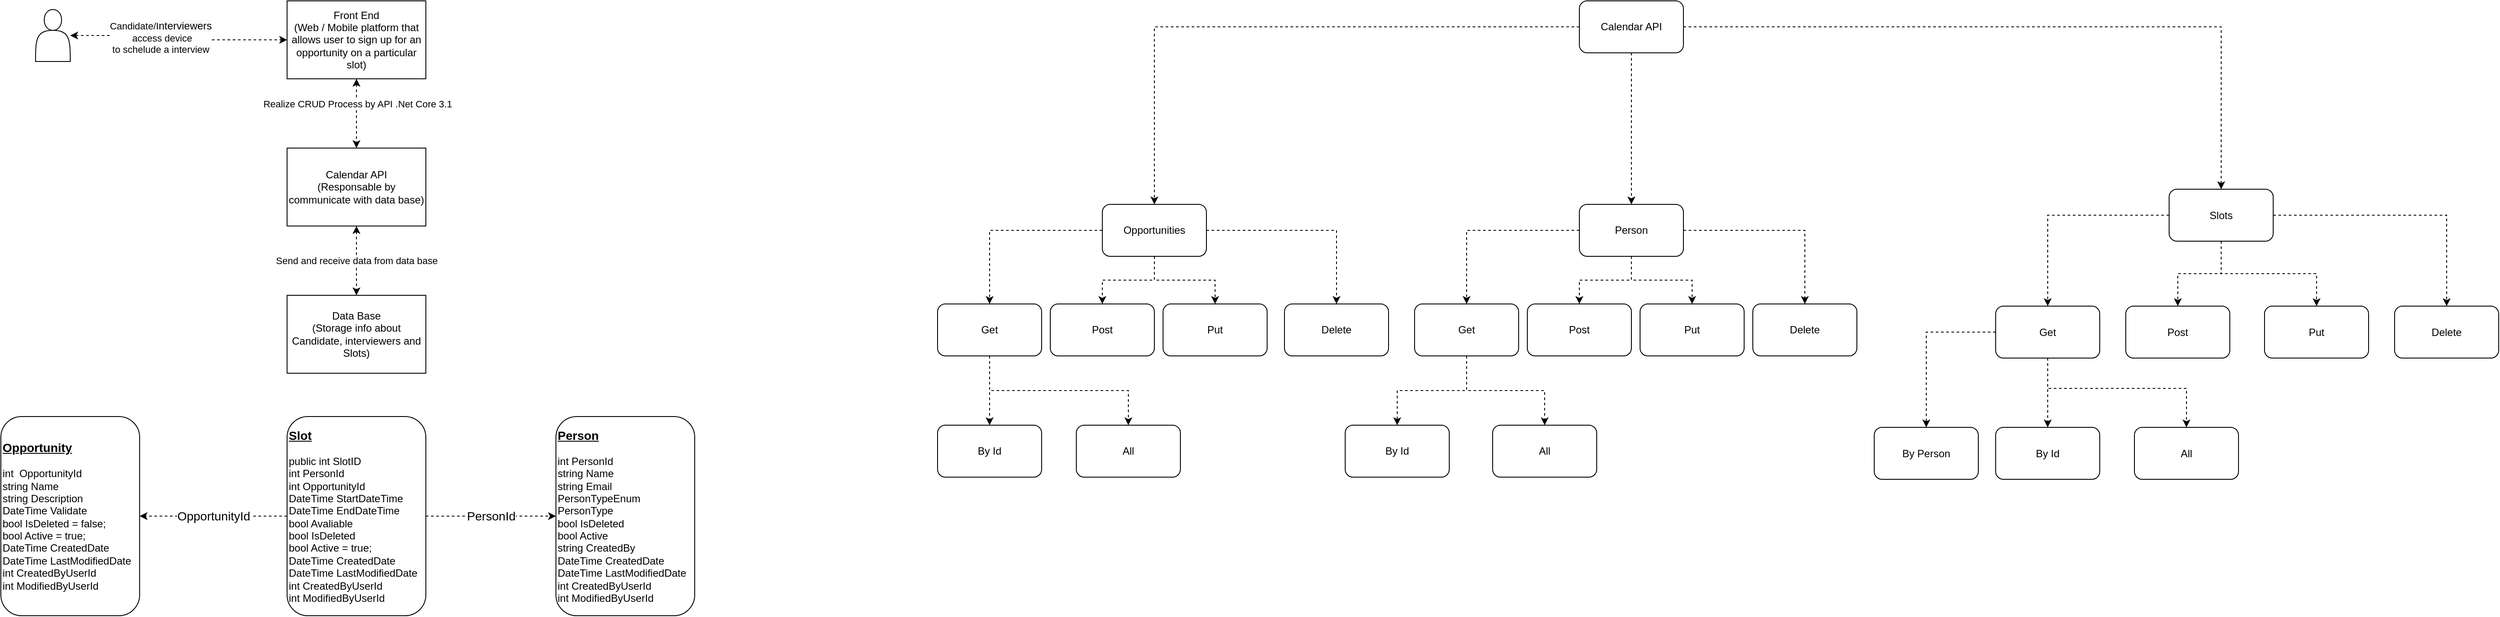 <mxfile version="16.0.0" type="device"><diagram name="Page-1" id="5f0bae14-7c28-e335-631c-24af17079c00"><mxGraphModel dx="2076" dy="1078" grid="1" gridSize="10" guides="1" tooltips="1" connect="1" arrows="1" fold="1" page="1" pageScale="1" pageWidth="1100" pageHeight="850" background="none" math="0" shadow="0"><root><mxCell id="0"/><mxCell id="1" parent="0"/><mxCell id="29pWz_uObcaAiHI5dBq--3" value="" style="edgeStyle=orthogonalEdgeStyle;rounded=0;orthogonalLoop=1;jettySize=auto;html=1;dashed=1;startArrow=classic;startFill=1;" edge="1" parent="1" source="29pWz_uObcaAiHI5dBq--1" target="29pWz_uObcaAiHI5dBq--2"><mxGeometry relative="1" as="geometry"/></mxCell><mxCell id="29pWz_uObcaAiHI5dBq--4" value="Candidate/I&lt;span style=&quot;font-size: 12px ; background-color: rgb(248 , 249 , 250)&quot;&gt;nterviewers&lt;/span&gt;&lt;br&gt;&amp;nbsp;access device&lt;br&gt;to schelude a interview" style="edgeLabel;html=1;align=center;verticalAlign=middle;resizable=0;points=[];" vertex="1" connectable="0" parent="29pWz_uObcaAiHI5dBq--3"><mxGeometry x="-0.183" y="-2" relative="1" as="geometry"><mxPoint as="offset"/></mxGeometry></mxCell><mxCell id="29pWz_uObcaAiHI5dBq--1" value="" style="shape=actor;whiteSpace=wrap;html=1;" vertex="1" parent="1"><mxGeometry x="90" y="140" width="40" height="60" as="geometry"/></mxCell><mxCell id="29pWz_uObcaAiHI5dBq--6" value="" style="edgeStyle=orthogonalEdgeStyle;rounded=0;orthogonalLoop=1;jettySize=auto;html=1;dashed=1;startArrow=classic;startFill=1;" edge="1" parent="1" source="29pWz_uObcaAiHI5dBq--2" target="29pWz_uObcaAiHI5dBq--5"><mxGeometry relative="1" as="geometry"/></mxCell><mxCell id="29pWz_uObcaAiHI5dBq--7" value="Realize CRUD Process by API .Net Core 3.1" style="edgeLabel;html=1;align=center;verticalAlign=middle;resizable=0;points=[];" vertex="1" connectable="0" parent="29pWz_uObcaAiHI5dBq--6"><mxGeometry x="-0.275" y="1" relative="1" as="geometry"><mxPoint as="offset"/></mxGeometry></mxCell><mxCell id="29pWz_uObcaAiHI5dBq--2" value="Front End&lt;br&gt;(Web / Mobile platform that allows user to sign up for an opportunity on a particular slot)" style="whiteSpace=wrap;html=1;" vertex="1" parent="1"><mxGeometry x="380" y="130" width="160" height="90" as="geometry"/></mxCell><mxCell id="29pWz_uObcaAiHI5dBq--9" value="Send and receive data from data base" style="edgeStyle=orthogonalEdgeStyle;rounded=0;orthogonalLoop=1;jettySize=auto;html=1;dashed=1;startArrow=classic;startFill=1;" edge="1" parent="1" source="29pWz_uObcaAiHI5dBq--5" target="29pWz_uObcaAiHI5dBq--8"><mxGeometry relative="1" as="geometry"/></mxCell><mxCell id="29pWz_uObcaAiHI5dBq--5" value="Calendar API&lt;br&gt;(Responsable by communicate with data base)" style="whiteSpace=wrap;html=1;" vertex="1" parent="1"><mxGeometry x="380" y="300" width="160" height="90" as="geometry"/></mxCell><mxCell id="29pWz_uObcaAiHI5dBq--8" value="Data Base&lt;br&gt;(Storage info about Candidate,&amp;nbsp;interviewers and Slots)" style="whiteSpace=wrap;html=1;" vertex="1" parent="1"><mxGeometry x="380" y="470" width="160" height="90" as="geometry"/></mxCell><mxCell id="29pWz_uObcaAiHI5dBq--89" value="&lt;div&gt;&lt;b&gt;&lt;font style=&quot;font-size: 14px&quot;&gt;&lt;u&gt;Opportunity&lt;/u&gt;&lt;/font&gt;&lt;/b&gt;&lt;/div&gt;&lt;div&gt;&lt;br&gt;&lt;/div&gt;&lt;div&gt;int&amp;nbsp; OpportunityId&amp;nbsp;&lt;/div&gt;&lt;div&gt;string Name&lt;/div&gt;&lt;div&gt;string Description&lt;/div&gt;&lt;div&gt;DateTime Validate&lt;/div&gt;&lt;div&gt;bool IsDeleted = false;&lt;/div&gt;&lt;div&gt;bool Active = true;&lt;/div&gt;&lt;div&gt;DateTime CreatedDate&lt;/div&gt;&lt;div&gt;DateTime LastModifiedDate&lt;/div&gt;&lt;div&gt;int CreatedByUserId&lt;/div&gt;&lt;div&gt;int ModifiedByUserId&lt;/div&gt;" style="rounded=1;whiteSpace=wrap;html=1;align=left;" vertex="1" parent="1"><mxGeometry x="50" y="610" width="160" height="230" as="geometry"/></mxCell><mxCell id="29pWz_uObcaAiHI5dBq--96" value="OpportunityId" style="edgeStyle=orthogonalEdgeStyle;rounded=0;orthogonalLoop=1;jettySize=auto;html=1;dashed=1;fontSize=14;startArrow=none;startFill=0;" edge="1" parent="1" source="29pWz_uObcaAiHI5dBq--90" target="29pWz_uObcaAiHI5dBq--89"><mxGeometry relative="1" as="geometry"/></mxCell><mxCell id="29pWz_uObcaAiHI5dBq--97" value="PersonId" style="edgeStyle=orthogonalEdgeStyle;rounded=0;orthogonalLoop=1;jettySize=auto;html=1;dashed=1;fontSize=14;startArrow=none;startFill=0;" edge="1" parent="1" source="29pWz_uObcaAiHI5dBq--90" target="29pWz_uObcaAiHI5dBq--91"><mxGeometry relative="1" as="geometry"/></mxCell><mxCell id="29pWz_uObcaAiHI5dBq--90" value="&lt;div&gt;&lt;b&gt;&lt;font style=&quot;font-size: 14px&quot;&gt;&lt;u&gt;Slot&lt;/u&gt;&lt;/font&gt;&lt;/b&gt;&lt;/div&gt;&lt;div&gt;&lt;br&gt;&lt;/div&gt;&lt;div&gt;&lt;div&gt;public int SlotID&lt;/div&gt;&lt;div&gt;int PersonId&lt;/div&gt;&lt;div&gt;int OpportunityId&lt;/div&gt;&lt;div&gt;DateTime StartDateTime&lt;/div&gt;&lt;div&gt;DateTime EndDateTime&lt;/div&gt;&lt;div&gt;bool Avaliable&lt;/div&gt;&lt;div&gt;bool IsDeleted&lt;/div&gt;&lt;div&gt;bool Active = true;&lt;/div&gt;&lt;div&gt;DateTime CreatedDate&lt;/div&gt;&lt;div&gt;DateTime LastModifiedDate&lt;/div&gt;&lt;div&gt;int CreatedByUserId&lt;/div&gt;&lt;div&gt;int ModifiedByUserId&lt;/div&gt;&lt;/div&gt;" style="rounded=1;whiteSpace=wrap;html=1;align=left;" vertex="1" parent="1"><mxGeometry x="380" y="610" width="160" height="230" as="geometry"/></mxCell><mxCell id="29pWz_uObcaAiHI5dBq--91" value="&lt;div&gt;&lt;b&gt;&lt;font style=&quot;font-size: 14px&quot;&gt;&lt;u&gt;Person&lt;/u&gt;&lt;/font&gt;&lt;/b&gt;&lt;/div&gt;&lt;div&gt;&lt;br&gt;&lt;/div&gt;&lt;div&gt;&lt;div&gt;int PersonId&lt;/div&gt;&lt;div&gt;string Name&amp;nbsp; &amp;nbsp;&lt;/div&gt;&lt;div&gt;string Email&amp;nbsp;&amp;nbsp;&lt;/div&gt;&lt;div&gt;PersonTypeEnum PersonType&lt;/div&gt;&lt;div&gt;bool IsDeleted&lt;/div&gt;&lt;div&gt;bool Active&amp;nbsp; &amp;nbsp;&lt;/div&gt;&lt;div&gt;string CreatedBy&lt;/div&gt;&lt;div&gt;DateTime CreatedDate&lt;/div&gt;&lt;div&gt;DateTime LastModifiedDate&lt;/div&gt;&lt;div&gt;int CreatedByUserId&lt;/div&gt;&lt;div&gt;int ModifiedByUserId&lt;/div&gt;&lt;/div&gt;" style="rounded=1;whiteSpace=wrap;html=1;align=left;" vertex="1" parent="1"><mxGeometry x="690" y="610" width="160" height="230" as="geometry"/></mxCell><mxCell id="29pWz_uObcaAiHI5dBq--19" value="Calendar API" style="rounded=1;whiteSpace=wrap;html=1;" vertex="1" parent="1"><mxGeometry x="1870" y="130" width="120" height="60" as="geometry"/></mxCell><mxCell id="29pWz_uObcaAiHI5dBq--22" value="Opportunities" style="whiteSpace=wrap;html=1;rounded=1;" vertex="1" parent="1"><mxGeometry x="1320" y="365" width="120" height="60" as="geometry"/></mxCell><mxCell id="29pWz_uObcaAiHI5dBq--23" value="" style="edgeStyle=orthogonalEdgeStyle;rounded=0;orthogonalLoop=1;jettySize=auto;html=1;dashed=1;startArrow=none;startFill=0;" edge="1" parent="1" source="29pWz_uObcaAiHI5dBq--19" target="29pWz_uObcaAiHI5dBq--22"><mxGeometry relative="1" as="geometry"/></mxCell><mxCell id="29pWz_uObcaAiHI5dBq--26" value="Get" style="whiteSpace=wrap;html=1;rounded=1;" vertex="1" parent="1"><mxGeometry x="1130" y="480" width="120" height="60" as="geometry"/></mxCell><mxCell id="29pWz_uObcaAiHI5dBq--27" value="" style="edgeStyle=orthogonalEdgeStyle;rounded=0;orthogonalLoop=1;jettySize=auto;html=1;dashed=1;startArrow=none;startFill=0;" edge="1" parent="1" source="29pWz_uObcaAiHI5dBq--22" target="29pWz_uObcaAiHI5dBq--26"><mxGeometry relative="1" as="geometry"/></mxCell><mxCell id="29pWz_uObcaAiHI5dBq--28" value="Post" style="whiteSpace=wrap;html=1;rounded=1;" vertex="1" parent="1"><mxGeometry x="1260" y="480" width="120" height="60" as="geometry"/></mxCell><mxCell id="29pWz_uObcaAiHI5dBq--29" value="" style="edgeStyle=orthogonalEdgeStyle;rounded=0;orthogonalLoop=1;jettySize=auto;html=1;dashed=1;startArrow=none;startFill=0;" edge="1" parent="1" source="29pWz_uObcaAiHI5dBq--22" target="29pWz_uObcaAiHI5dBq--28"><mxGeometry relative="1" as="geometry"/></mxCell><mxCell id="29pWz_uObcaAiHI5dBq--30" value="Put" style="whiteSpace=wrap;html=1;rounded=1;" vertex="1" parent="1"><mxGeometry x="1390" y="480" width="120" height="60" as="geometry"/></mxCell><mxCell id="29pWz_uObcaAiHI5dBq--31" value="" style="edgeStyle=orthogonalEdgeStyle;rounded=0;orthogonalLoop=1;jettySize=auto;html=1;dashed=1;startArrow=none;startFill=0;" edge="1" parent="1" source="29pWz_uObcaAiHI5dBq--22" target="29pWz_uObcaAiHI5dBq--30"><mxGeometry relative="1" as="geometry"/></mxCell><mxCell id="29pWz_uObcaAiHI5dBq--32" value="Delete" style="whiteSpace=wrap;html=1;rounded=1;" vertex="1" parent="1"><mxGeometry x="1530" y="480" width="120" height="60" as="geometry"/></mxCell><mxCell id="29pWz_uObcaAiHI5dBq--33" value="" style="edgeStyle=orthogonalEdgeStyle;rounded=0;orthogonalLoop=1;jettySize=auto;html=1;dashed=1;startArrow=none;startFill=0;" edge="1" parent="1" source="29pWz_uObcaAiHI5dBq--22" target="29pWz_uObcaAiHI5dBq--32"><mxGeometry relative="1" as="geometry"/></mxCell><mxCell id="29pWz_uObcaAiHI5dBq--34" value="All" style="whiteSpace=wrap;html=1;rounded=1;" vertex="1" parent="1"><mxGeometry x="1290" y="620" width="120" height="60" as="geometry"/></mxCell><mxCell id="29pWz_uObcaAiHI5dBq--35" value="" style="edgeStyle=orthogonalEdgeStyle;rounded=0;orthogonalLoop=1;jettySize=auto;html=1;dashed=1;startArrow=none;startFill=0;" edge="1" parent="1" source="29pWz_uObcaAiHI5dBq--26" target="29pWz_uObcaAiHI5dBq--34"><mxGeometry relative="1" as="geometry"><Array as="points"><mxPoint x="1190" y="580"/><mxPoint x="1350" y="580"/></Array></mxGeometry></mxCell><mxCell id="29pWz_uObcaAiHI5dBq--38" value="By Id" style="whiteSpace=wrap;html=1;rounded=1;" vertex="1" parent="1"><mxGeometry x="1130" y="620" width="120" height="60" as="geometry"/></mxCell><mxCell id="29pWz_uObcaAiHI5dBq--39" value="" style="edgeStyle=orthogonalEdgeStyle;rounded=0;orthogonalLoop=1;jettySize=auto;html=1;dashed=1;startArrow=none;startFill=0;" edge="1" parent="1" source="29pWz_uObcaAiHI5dBq--26" target="29pWz_uObcaAiHI5dBq--38"><mxGeometry relative="1" as="geometry"/></mxCell><mxCell id="29pWz_uObcaAiHI5dBq--44" value="Person" style="whiteSpace=wrap;html=1;rounded=1;" vertex="1" parent="1"><mxGeometry x="1870" y="365" width="120" height="60" as="geometry"/></mxCell><mxCell id="29pWz_uObcaAiHI5dBq--66" style="edgeStyle=orthogonalEdgeStyle;rounded=0;orthogonalLoop=1;jettySize=auto;html=1;dashed=1;startArrow=none;startFill=0;" edge="1" parent="1" source="29pWz_uObcaAiHI5dBq--19" target="29pWz_uObcaAiHI5dBq--44"><mxGeometry relative="1" as="geometry"/></mxCell><mxCell id="29pWz_uObcaAiHI5dBq--47" value="Get" style="whiteSpace=wrap;html=1;rounded=1;" vertex="1" parent="1"><mxGeometry x="1680" y="480" width="120" height="60" as="geometry"/></mxCell><mxCell id="29pWz_uObcaAiHI5dBq--40" value="" style="edgeStyle=orthogonalEdgeStyle;rounded=0;orthogonalLoop=1;jettySize=auto;html=1;dashed=1;startArrow=none;startFill=0;" edge="1" source="29pWz_uObcaAiHI5dBq--44" target="29pWz_uObcaAiHI5dBq--47" parent="1"><mxGeometry relative="1" as="geometry"/></mxCell><mxCell id="29pWz_uObcaAiHI5dBq--48" value="Post" style="whiteSpace=wrap;html=1;rounded=1;" vertex="1" parent="1"><mxGeometry x="1810" y="480" width="120" height="60" as="geometry"/></mxCell><mxCell id="29pWz_uObcaAiHI5dBq--41" value="" style="edgeStyle=orthogonalEdgeStyle;rounded=0;orthogonalLoop=1;jettySize=auto;html=1;dashed=1;startArrow=none;startFill=0;" edge="1" source="29pWz_uObcaAiHI5dBq--44" target="29pWz_uObcaAiHI5dBq--48" parent="1"><mxGeometry relative="1" as="geometry"/></mxCell><mxCell id="29pWz_uObcaAiHI5dBq--49" value="Put" style="whiteSpace=wrap;html=1;rounded=1;" vertex="1" parent="1"><mxGeometry x="1940" y="480" width="120" height="60" as="geometry"/></mxCell><mxCell id="29pWz_uObcaAiHI5dBq--42" value="" style="edgeStyle=orthogonalEdgeStyle;rounded=0;orthogonalLoop=1;jettySize=auto;html=1;dashed=1;startArrow=none;startFill=0;" edge="1" source="29pWz_uObcaAiHI5dBq--44" target="29pWz_uObcaAiHI5dBq--49" parent="1"><mxGeometry relative="1" as="geometry"/></mxCell><mxCell id="29pWz_uObcaAiHI5dBq--50" value="Delete" style="whiteSpace=wrap;html=1;rounded=1;" vertex="1" parent="1"><mxGeometry x="2070" y="480" width="120" height="60" as="geometry"/></mxCell><mxCell id="29pWz_uObcaAiHI5dBq--43" value="" style="edgeStyle=orthogonalEdgeStyle;rounded=0;orthogonalLoop=1;jettySize=auto;html=1;dashed=1;startArrow=none;startFill=0;" edge="1" source="29pWz_uObcaAiHI5dBq--44" target="29pWz_uObcaAiHI5dBq--50" parent="1"><mxGeometry relative="1" as="geometry"/></mxCell><mxCell id="29pWz_uObcaAiHI5dBq--51" value="All" style="whiteSpace=wrap;html=1;rounded=1;" vertex="1" parent="1"><mxGeometry x="1770" y="620" width="120" height="60" as="geometry"/></mxCell><mxCell id="29pWz_uObcaAiHI5dBq--45" value="" style="edgeStyle=orthogonalEdgeStyle;rounded=0;orthogonalLoop=1;jettySize=auto;html=1;dashed=1;startArrow=none;startFill=0;" edge="1" source="29pWz_uObcaAiHI5dBq--47" target="29pWz_uObcaAiHI5dBq--51" parent="1"><mxGeometry relative="1" as="geometry"/></mxCell><mxCell id="29pWz_uObcaAiHI5dBq--52" value="By Id" style="whiteSpace=wrap;html=1;rounded=1;" vertex="1" parent="1"><mxGeometry x="1600" y="620" width="120" height="60" as="geometry"/></mxCell><mxCell id="29pWz_uObcaAiHI5dBq--46" value="" style="edgeStyle=orthogonalEdgeStyle;rounded=0;orthogonalLoop=1;jettySize=auto;html=1;dashed=1;startArrow=none;startFill=0;" edge="1" source="29pWz_uObcaAiHI5dBq--47" target="29pWz_uObcaAiHI5dBq--52" parent="1"><mxGeometry relative="1" as="geometry"/></mxCell><mxCell id="29pWz_uObcaAiHI5dBq--57" value="Slots" style="whiteSpace=wrap;html=1;rounded=1;" vertex="1" parent="1"><mxGeometry x="2550" y="347.5" width="120" height="60" as="geometry"/></mxCell><mxCell id="29pWz_uObcaAiHI5dBq--25" value="" style="edgeStyle=orthogonalEdgeStyle;rounded=0;orthogonalLoop=1;jettySize=auto;html=1;dashed=1;startArrow=none;startFill=0;entryX=0.5;entryY=0;entryDx=0;entryDy=0;" edge="1" parent="1" source="29pWz_uObcaAiHI5dBq--19" target="29pWz_uObcaAiHI5dBq--57"><mxGeometry relative="1" as="geometry"><mxPoint x="2650" y="365" as="targetPoint"/></mxGeometry></mxCell><mxCell id="29pWz_uObcaAiHI5dBq--60" value="Get" style="whiteSpace=wrap;html=1;rounded=1;" vertex="1" parent="1"><mxGeometry x="2350" y="482.5" width="120" height="60" as="geometry"/></mxCell><mxCell id="29pWz_uObcaAiHI5dBq--53" value="" style="edgeStyle=orthogonalEdgeStyle;rounded=0;orthogonalLoop=1;jettySize=auto;html=1;dashed=1;startArrow=none;startFill=0;" edge="1" source="29pWz_uObcaAiHI5dBq--57" target="29pWz_uObcaAiHI5dBq--60" parent="1"><mxGeometry relative="1" as="geometry"/></mxCell><mxCell id="29pWz_uObcaAiHI5dBq--61" value="Post" style="whiteSpace=wrap;html=1;rounded=1;" vertex="1" parent="1"><mxGeometry x="2500" y="482.5" width="120" height="60" as="geometry"/></mxCell><mxCell id="29pWz_uObcaAiHI5dBq--54" value="" style="edgeStyle=orthogonalEdgeStyle;rounded=0;orthogonalLoop=1;jettySize=auto;html=1;dashed=1;startArrow=none;startFill=0;" edge="1" source="29pWz_uObcaAiHI5dBq--57" target="29pWz_uObcaAiHI5dBq--61" parent="1"><mxGeometry relative="1" as="geometry"/></mxCell><mxCell id="29pWz_uObcaAiHI5dBq--62" value="Put" style="whiteSpace=wrap;html=1;rounded=1;" vertex="1" parent="1"><mxGeometry x="2660" y="482.5" width="120" height="60" as="geometry"/></mxCell><mxCell id="29pWz_uObcaAiHI5dBq--55" value="" style="edgeStyle=orthogonalEdgeStyle;rounded=0;orthogonalLoop=1;jettySize=auto;html=1;dashed=1;startArrow=none;startFill=0;" edge="1" source="29pWz_uObcaAiHI5dBq--57" target="29pWz_uObcaAiHI5dBq--62" parent="1"><mxGeometry relative="1" as="geometry"/></mxCell><mxCell id="29pWz_uObcaAiHI5dBq--63" value="Delete" style="whiteSpace=wrap;html=1;rounded=1;" vertex="1" parent="1"><mxGeometry x="2810" y="482.5" width="120" height="60" as="geometry"/></mxCell><mxCell id="29pWz_uObcaAiHI5dBq--56" value="" style="edgeStyle=orthogonalEdgeStyle;rounded=0;orthogonalLoop=1;jettySize=auto;html=1;dashed=1;startArrow=none;startFill=0;" edge="1" source="29pWz_uObcaAiHI5dBq--57" target="29pWz_uObcaAiHI5dBq--63" parent="1"><mxGeometry relative="1" as="geometry"/></mxCell><mxCell id="29pWz_uObcaAiHI5dBq--64" value="All" style="whiteSpace=wrap;html=1;rounded=1;" vertex="1" parent="1"><mxGeometry x="2510" y="622.5" width="120" height="60" as="geometry"/></mxCell><mxCell id="29pWz_uObcaAiHI5dBq--58" value="" style="edgeStyle=orthogonalEdgeStyle;rounded=0;orthogonalLoop=1;jettySize=auto;html=1;dashed=1;startArrow=none;startFill=0;" edge="1" source="29pWz_uObcaAiHI5dBq--60" target="29pWz_uObcaAiHI5dBq--64" parent="1"><mxGeometry relative="1" as="geometry"><Array as="points"><mxPoint x="2410" y="577.5"/><mxPoint x="2570" y="577.5"/></Array></mxGeometry></mxCell><mxCell id="29pWz_uObcaAiHI5dBq--65" value="By Id" style="whiteSpace=wrap;html=1;rounded=1;" vertex="1" parent="1"><mxGeometry x="2350" y="622.5" width="120" height="60" as="geometry"/></mxCell><mxCell id="29pWz_uObcaAiHI5dBq--59" value="" style="edgeStyle=orthogonalEdgeStyle;rounded=0;orthogonalLoop=1;jettySize=auto;html=1;dashed=1;startArrow=none;startFill=0;" edge="1" source="29pWz_uObcaAiHI5dBq--60" target="29pWz_uObcaAiHI5dBq--65" parent="1"><mxGeometry relative="1" as="geometry"/></mxCell><mxCell id="29pWz_uObcaAiHI5dBq--67" value="By Person" style="whiteSpace=wrap;html=1;rounded=1;" vertex="1" parent="1"><mxGeometry x="2210" y="622.5" width="120" height="60" as="geometry"/></mxCell><mxCell id="29pWz_uObcaAiHI5dBq--68" value="" style="edgeStyle=orthogonalEdgeStyle;rounded=0;orthogonalLoop=1;jettySize=auto;html=1;dashed=1;startArrow=none;startFill=0;" edge="1" parent="1" source="29pWz_uObcaAiHI5dBq--60" target="29pWz_uObcaAiHI5dBq--67"><mxGeometry relative="1" as="geometry"/></mxCell></root></mxGraphModel></diagram></mxfile>